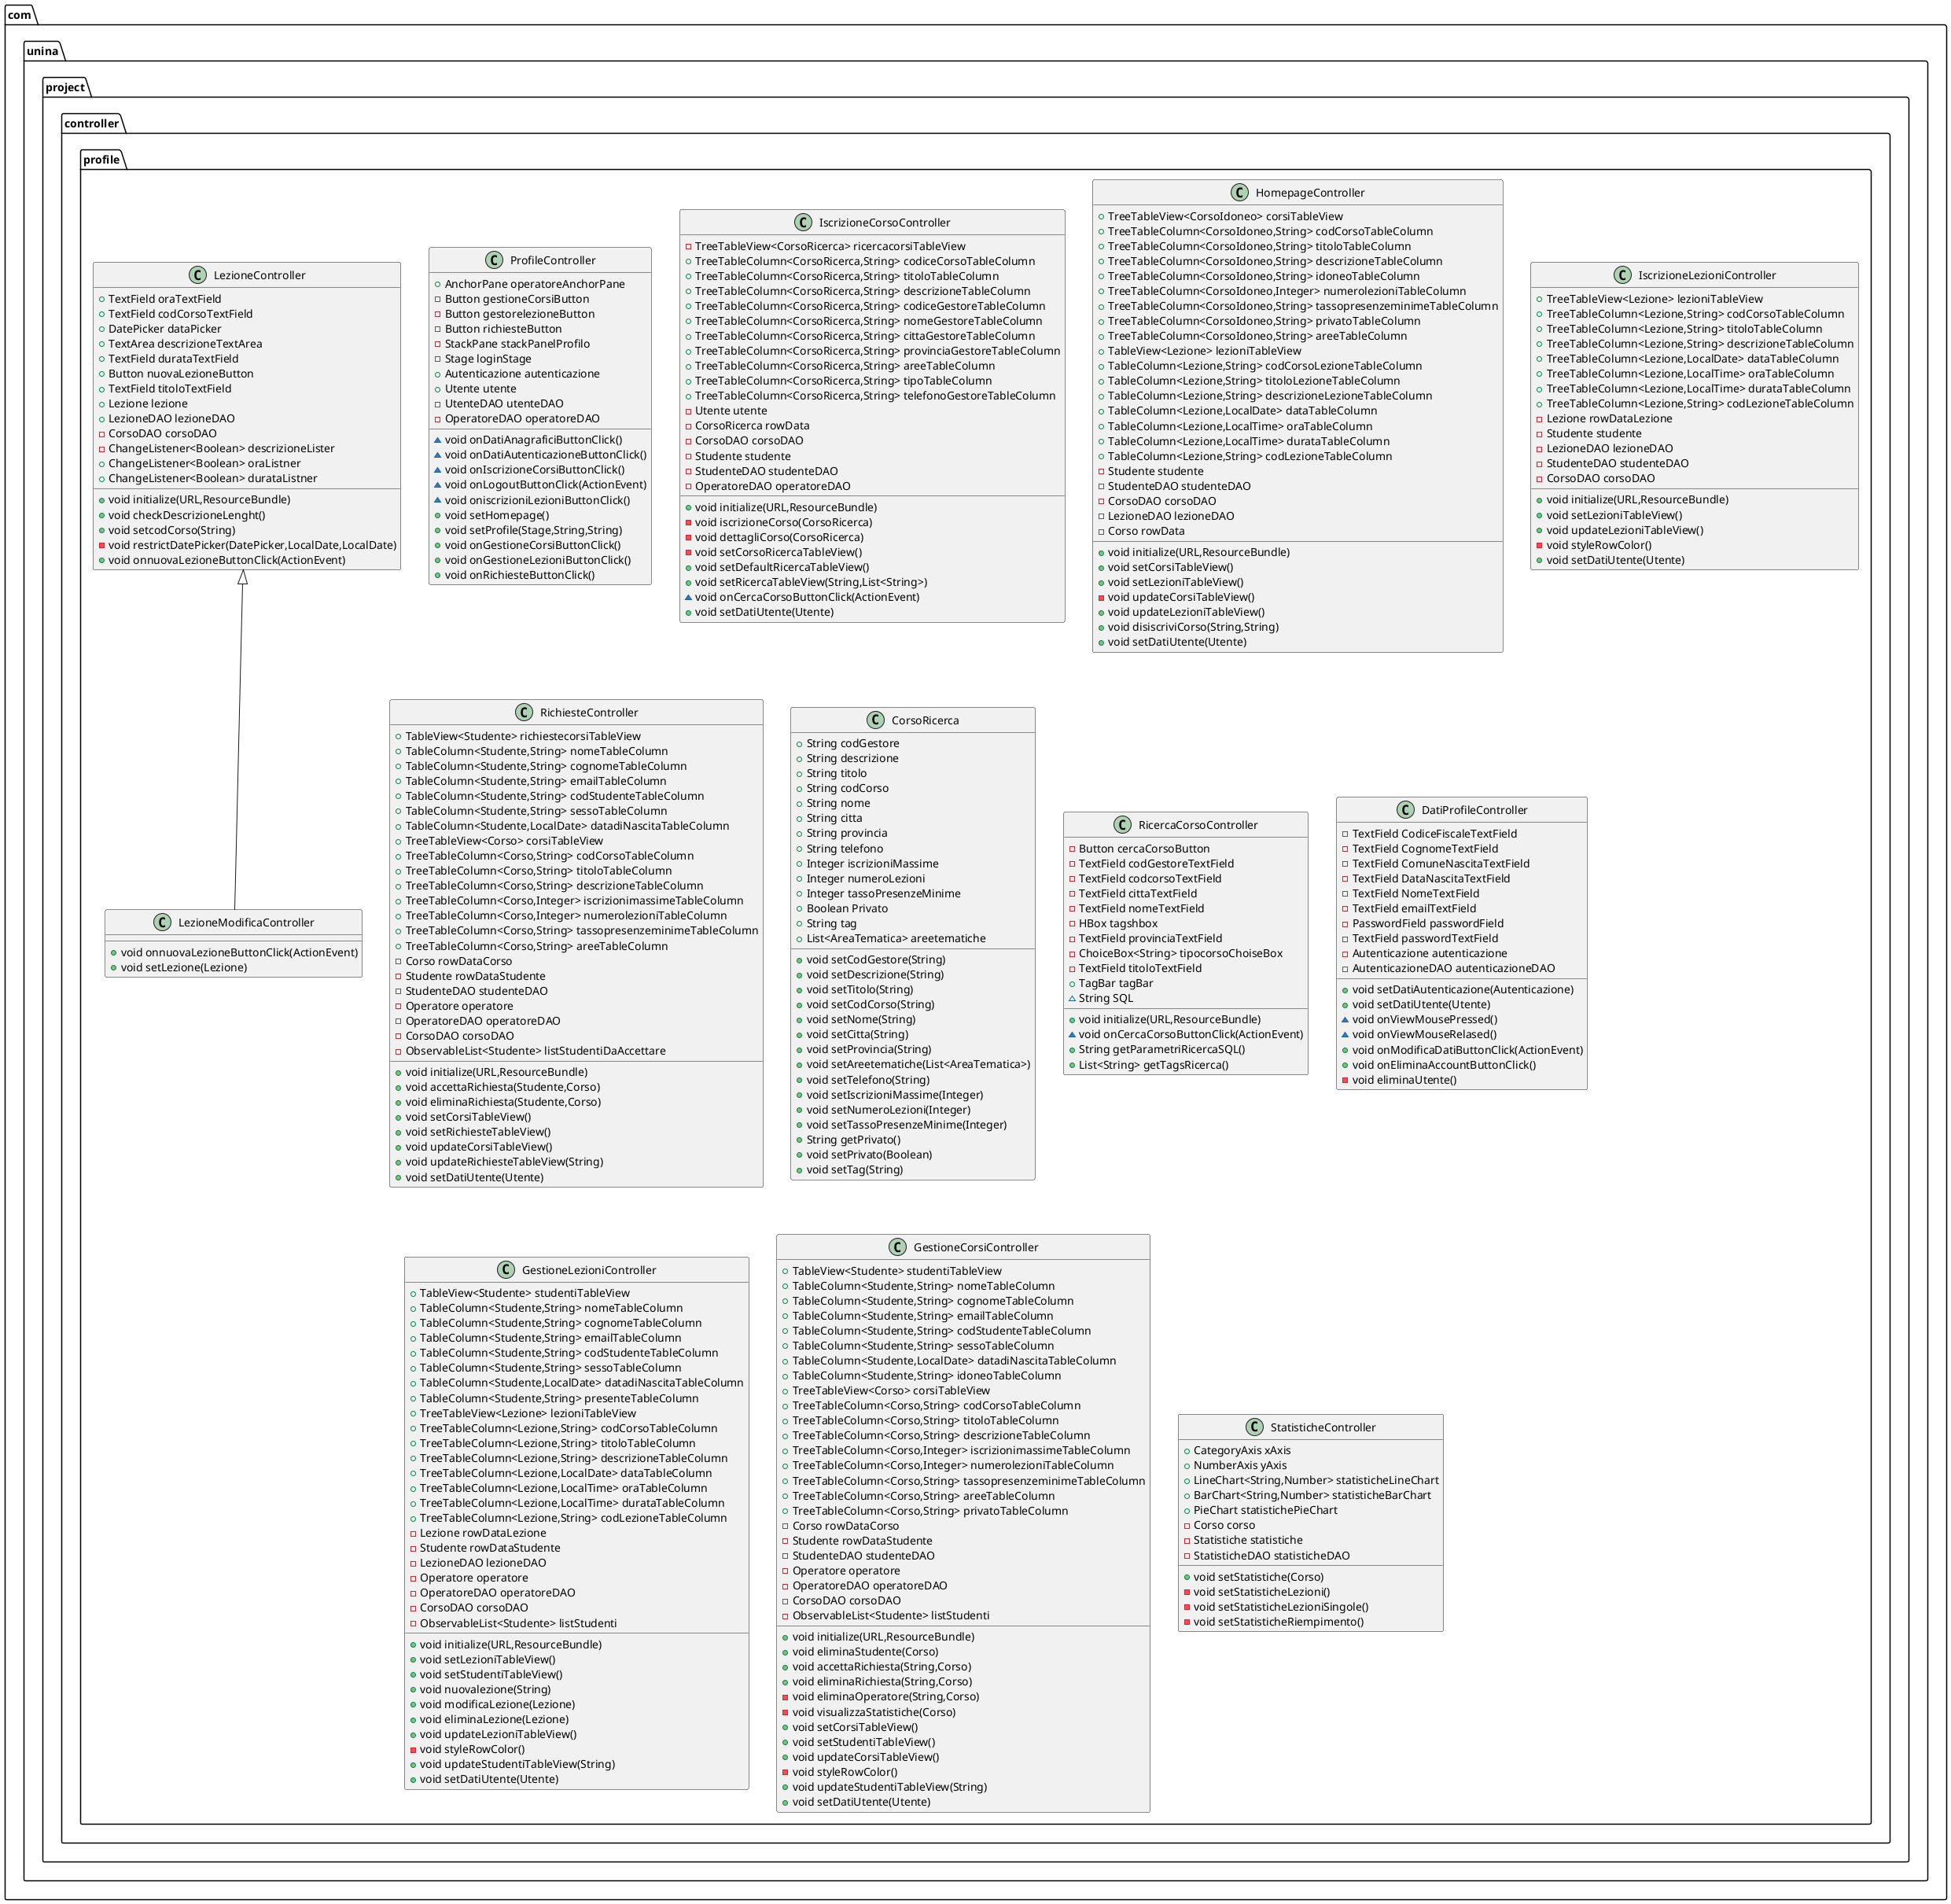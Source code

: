 @startuml
class com.unina.project.controller.profile.ProfileController {
+ AnchorPane operatoreAnchorPane
- Button gestioneCorsiButton
- Button gestorelezioneButton
- Button richiesteButton
- StackPane stackPanelProfilo
- Stage loginStage
+ Autenticazione autenticazione
+ Utente utente
- UtenteDAO utenteDAO
- OperatoreDAO operatoreDAO
~ void onDatiAnagraficiButtonClick()
~ void onDatiAutenticazioneButtonClick()
~ void onIscrizioneCorsiButtonClick()
~ void onLogoutButtonClick(ActionEvent)
~ void oniscrizioniLezioniButtonClick()
+ void setHomepage()
+ void setProfile(Stage,String,String)
+ void onGestioneCorsiButtonClick()
+ void onGestioneLezioniButtonClick()
+ void onRichiesteButtonClick()
}
class com.unina.project.controller.profile.IscrizioneCorsoController {
- TreeTableView<CorsoRicerca> ricercacorsiTableView
+ TreeTableColumn<CorsoRicerca,String> codiceCorsoTableColumn
+ TreeTableColumn<CorsoRicerca,String> titoloTableColumn
+ TreeTableColumn<CorsoRicerca,String> descrizioneTableColumn
+ TreeTableColumn<CorsoRicerca,String> codiceGestoreTableColumn
+ TreeTableColumn<CorsoRicerca,String> nomeGestoreTableColumn
+ TreeTableColumn<CorsoRicerca,String> cittaGestoreTableColumn
+ TreeTableColumn<CorsoRicerca,String> provinciaGestoreTableColumn
+ TreeTableColumn<CorsoRicerca,String> areeTableColumn
+ TreeTableColumn<CorsoRicerca,String> tipoTableColumn
+ TreeTableColumn<CorsoRicerca,String> telefonoGestoreTableColumn
- Utente utente
- CorsoRicerca rowData
- CorsoDAO corsoDAO
- Studente studente
- StudenteDAO studenteDAO
- OperatoreDAO operatoreDAO
+ void initialize(URL,ResourceBundle)
- void iscrizioneCorso(CorsoRicerca)
- void dettagliCorso(CorsoRicerca)
- void setCorsoRicercaTableView()
+ void setDefaultRicercaTableView()
+ void setRicercaTableView(String,List<String>)
~ void onCercaCorsoButtonClick(ActionEvent)
+ void setDatiUtente(Utente)
}
class com.unina.project.controller.profile.HomepageController {
+ TreeTableView<CorsoIdoneo> corsiTableView
+ TreeTableColumn<CorsoIdoneo,String> codCorsoTableColumn
+ TreeTableColumn<CorsoIdoneo,String> titoloTableColumn
+ TreeTableColumn<CorsoIdoneo,String> descrizioneTableColumn
+ TreeTableColumn<CorsoIdoneo,String> idoneoTableColumn
+ TreeTableColumn<CorsoIdoneo,Integer> numerolezioniTableColumn
+ TreeTableColumn<CorsoIdoneo,String> tassopresenzeminimeTableColumn
+ TreeTableColumn<CorsoIdoneo,String> privatoTableColumn
+ TreeTableColumn<CorsoIdoneo,String> areeTableColumn
+ TableView<Lezione> lezioniTableView
+ TableColumn<Lezione,String> codCorsoLezioneTableColumn
+ TableColumn<Lezione,String> titoloLezioneTableColumn
+ TableColumn<Lezione,String> descrizioneLezioneTableColumn
+ TableColumn<Lezione,LocalDate> dataTableColumn
+ TableColumn<Lezione,LocalTime> oraTableColumn
+ TableColumn<Lezione,LocalTime> durataTableColumn
+ TableColumn<Lezione,String> codLezioneTableColumn
- Studente studente
- StudenteDAO studenteDAO
- CorsoDAO corsoDAO
- LezioneDAO lezioneDAO
- Corso rowData
+ void initialize(URL,ResourceBundle)
+ void setCorsiTableView()
+ void setLezioniTableView()
- void updateCorsiTableView()
+ void updateLezioniTableView()
+ void disiscriviCorso(String,String)
+ void setDatiUtente(Utente)
}

class com.unina.project.controller.profile.LezioneModificaController {
+ void onnuovaLezioneButtonClick(ActionEvent)
+ void setLezione(Lezione)
}
class com.unina.project.controller.profile.IscrizioneLezioniController {
+ TreeTableView<Lezione> lezioniTableView
+ TreeTableColumn<Lezione,String> codCorsoTableColumn
+ TreeTableColumn<Lezione,String> titoloTableColumn
+ TreeTableColumn<Lezione,String> descrizioneTableColumn
+ TreeTableColumn<Lezione,LocalDate> dataTableColumn
+ TreeTableColumn<Lezione,LocalTime> oraTableColumn
+ TreeTableColumn<Lezione,LocalTime> durataTableColumn
+ TreeTableColumn<Lezione,String> codLezioneTableColumn
- Lezione rowDataLezione
- Studente studente
- LezioneDAO lezioneDAO
- StudenteDAO studenteDAO
- CorsoDAO corsoDAO
+ void initialize(URL,ResourceBundle)
+ void setLezioniTableView()
+ void updateLezioniTableView()
- void styleRowColor()
+ void setDatiUtente(Utente)
}
class com.unina.project.controller.profile.RichiesteController {
+ TableView<Studente> richiestecorsiTableView
+ TableColumn<Studente,String> nomeTableColumn
+ TableColumn<Studente,String> cognomeTableColumn
+ TableColumn<Studente,String> emailTableColumn
+ TableColumn<Studente,String> codStudenteTableColumn
+ TableColumn<Studente,String> sessoTableColumn
+ TableColumn<Studente,LocalDate> datadiNascitaTableColumn
+ TreeTableView<Corso> corsiTableView
+ TreeTableColumn<Corso,String> codCorsoTableColumn
+ TreeTableColumn<Corso,String> titoloTableColumn
+ TreeTableColumn<Corso,String> descrizioneTableColumn
+ TreeTableColumn<Corso,Integer> iscrizionimassimeTableColumn
+ TreeTableColumn<Corso,Integer> numerolezioniTableColumn
+ TreeTableColumn<Corso,String> tassopresenzeminimeTableColumn
+ TreeTableColumn<Corso,String> areeTableColumn
- Corso rowDataCorso
- Studente rowDataStudente
- StudenteDAO studenteDAO
- Operatore operatore
- OperatoreDAO operatoreDAO
- CorsoDAO corsoDAO
- ObservableList<Studente> listStudentiDaAccettare
+ void initialize(URL,ResourceBundle)
+ void accettaRichiesta(Studente,Corso)
+ void eliminaRichiesta(Studente,Corso)
+ void setCorsiTableView()
+ void setRichiesteTableView()
+ void updateCorsiTableView()
+ void updateRichiesteTableView(String)
+ void setDatiUtente(Utente)
}
class com.unina.project.controller.profile.CorsoRicerca {
+ String codGestore
+ String descrizione
+ String titolo
+ String codCorso
+ String nome
+ String citta
+ String provincia
+ String telefono
+ Integer iscrizioniMassime
+ Integer numeroLezioni
+ Integer tassoPresenzeMinime
+ Boolean Privato
+ String tag
+ List<AreaTematica> areetematiche
+ void setCodGestore(String)
+ void setDescrizione(String)
+ void setTitolo(String)
+ void setCodCorso(String)
+ void setNome(String)
+ void setCitta(String)
+ void setProvincia(String)
+ void setAreetematiche(List<AreaTematica>)
+ void setTelefono(String)
+ void setIscrizioniMassime(Integer)
+ void setNumeroLezioni(Integer)
+ void setTassoPresenzeMinime(Integer)
+ String getPrivato()
+ void setPrivato(Boolean)
+ void setTag(String)
}
class com.unina.project.controller.profile.RicercaCorsoController {
- Button cercaCorsoButton
- TextField codGestoreTextField
- TextField codcorsoTextField
- TextField cittaTextField
- TextField nomeTextField
- HBox tagshbox
- TextField provinciaTextField
- ChoiceBox<String> tipocorsoChoiseBox
- TextField titoloTextField
+ TagBar tagBar
~ String SQL
+ void initialize(URL,ResourceBundle)
~ void onCercaCorsoButtonClick(ActionEvent)
+ String getParametriRicercaSQL()
+ List<String> getTagsRicerca()
}
class com.unina.project.controller.profile.DatiProfileController {
- TextField CodiceFiscaleTextField
- TextField CognomeTextField
- TextField ComuneNascitaTextField
- TextField DataNascitaTextField
- TextField NomeTextField
- TextField emailTextField
- PasswordField passwordField
- TextField passwordTextField
- Autenticazione autenticazione
- AutenticazioneDAO autenticazioneDAO
+ void setDatiAutenticazione(Autenticazione)
+ void setDatiUtente(Utente)
~ void onViewMousePressed()
~ void onViewMouseRelased()
+ void onModificaDatiButtonClick(ActionEvent)
+ void onEliminaAccountButtonClick()
- void eliminaUtente()
}
class com.unina.project.controller.profile.GestioneLezioniController {
+ TableView<Studente> studentiTableView
+ TableColumn<Studente,String> nomeTableColumn
+ TableColumn<Studente,String> cognomeTableColumn
+ TableColumn<Studente,String> emailTableColumn
+ TableColumn<Studente,String> codStudenteTableColumn
+ TableColumn<Studente,String> sessoTableColumn
+ TableColumn<Studente,LocalDate> datadiNascitaTableColumn
+ TableColumn<Studente,String> presenteTableColumn
+ TreeTableView<Lezione> lezioniTableView
+ TreeTableColumn<Lezione,String> codCorsoTableColumn
+ TreeTableColumn<Lezione,String> titoloTableColumn
+ TreeTableColumn<Lezione,String> descrizioneTableColumn
+ TreeTableColumn<Lezione,LocalDate> dataTableColumn
+ TreeTableColumn<Lezione,LocalTime> oraTableColumn
+ TreeTableColumn<Lezione,LocalTime> durataTableColumn
+ TreeTableColumn<Lezione,String> codLezioneTableColumn
- Lezione rowDataLezione
- Studente rowDataStudente
- LezioneDAO lezioneDAO
- Operatore operatore
- OperatoreDAO operatoreDAO
- CorsoDAO corsoDAO
- ObservableList<Studente> listStudenti
+ void initialize(URL,ResourceBundle)
+ void setLezioniTableView()
+ void setStudentiTableView()
+ void nuovalezione(String)
+ void modificaLezione(Lezione)
+ void eliminaLezione(Lezione)
+ void updateLezioniTableView()
- void styleRowColor()
+ void updateStudentiTableView(String)
+ void setDatiUtente(Utente)
}
class com.unina.project.controller.profile.GestioneCorsiController {
+ TableView<Studente> studentiTableView
+ TableColumn<Studente,String> nomeTableColumn
+ TableColumn<Studente,String> cognomeTableColumn
+ TableColumn<Studente,String> emailTableColumn
+ TableColumn<Studente,String> codStudenteTableColumn
+ TableColumn<Studente,String> sessoTableColumn
+ TableColumn<Studente,LocalDate> datadiNascitaTableColumn
+ TableColumn<Studente,String> idoneoTableColumn
+ TreeTableView<Corso> corsiTableView
+ TreeTableColumn<Corso,String> codCorsoTableColumn
+ TreeTableColumn<Corso,String> titoloTableColumn
+ TreeTableColumn<Corso,String> descrizioneTableColumn
+ TreeTableColumn<Corso,Integer> iscrizionimassimeTableColumn
+ TreeTableColumn<Corso,Integer> numerolezioniTableColumn
+ TreeTableColumn<Corso,String> tassopresenzeminimeTableColumn
+ TreeTableColumn<Corso,String> areeTableColumn
+ TreeTableColumn<Corso,String> privatoTableColumn
- Corso rowDataCorso
- Studente rowDataStudente
- StudenteDAO studenteDAO
- Operatore operatore
- OperatoreDAO operatoreDAO
- CorsoDAO corsoDAO
- ObservableList<Studente> listStudenti
+ void initialize(URL,ResourceBundle)
+ void eliminaStudente(Corso)
+ void accettaRichiesta(String,Corso)
+ void eliminaRichiesta(String,Corso)
- void eliminaOperatore(String,Corso)
- void visualizzaStatistiche(Corso)
+ void setCorsiTableView()
+ void setStudentiTableView()
+ void updateCorsiTableView()
- void styleRowColor()
+ void updateStudentiTableView(String)
+ void setDatiUtente(Utente)
}
class com.unina.project.controller.profile.LezioneController {
+ TextField oraTextField
+ TextField codCorsoTextField
+ DatePicker dataPicker
+ TextArea descrizioneTextArea
+ TextField durataTextField
+ Button nuovaLezioneButton
+ TextField titoloTextField
+ Lezione lezione
+ LezioneDAO lezioneDAO
- CorsoDAO corsoDAO
- ChangeListener<Boolean> descrizioneLister
+ ChangeListener<Boolean> oraListner
+ ChangeListener<Boolean> durataListner
+ void initialize(URL,ResourceBundle)
+ void checkDescrizioneLenght()
+ void setcodCorso(String)
- void restrictDatePicker(DatePicker,LocalDate,LocalDate)
+ void onnuovaLezioneButtonClick(ActionEvent)
}
class com.unina.project.controller.profile.StatisticheController {
+ CategoryAxis xAxis
+ NumberAxis yAxis
+ LineChart<String,Number> statisticheLineChart
+ BarChart<String,Number> statisticheBarChart
+ PieChart statistichePieChart
- Corso corso
- Statistiche statistiche
- StatisticheDAO statisticheDAO
+ void setStatistiche(Corso)
- void setStatisticheLezioni()
- void setStatisticheLezioniSingole()
- void setStatisticheRiempimento()
}

com.unina.project.controller.profile.LezioneController <|-- com.unina.project.controller.profile.LezioneModificaController
@enduml